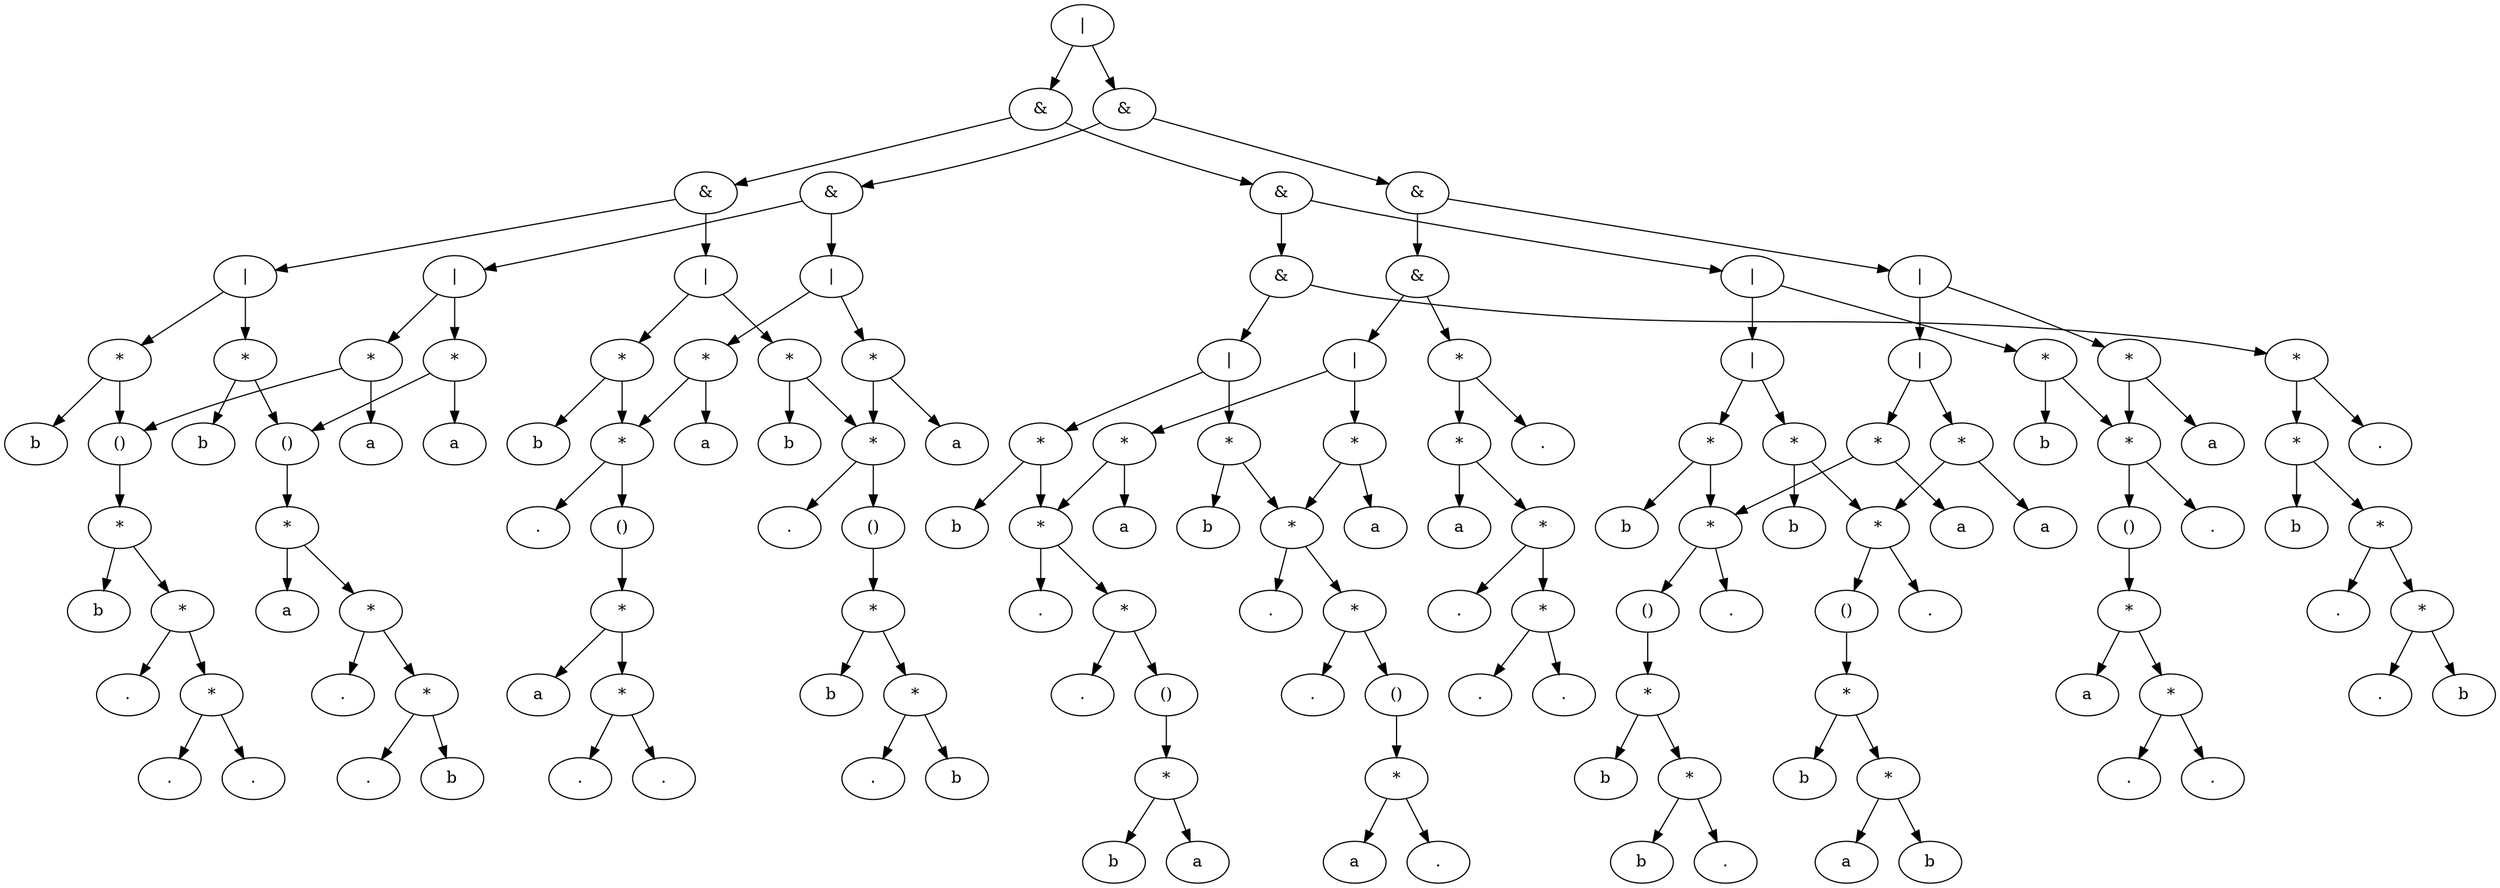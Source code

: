digraph G {
	node_1 [label="|"]
		node_1 -> node_2
		node_1 -> node_3
	node_3 [label="&"]
		node_3 -> node_4
		node_3 -> node_5
	node_5 [label="&"]
		node_5 -> node_6
		node_5 -> node_7
	node_7 [label="|"]
		node_7 -> node_8
		node_7 -> node_9
	node_9 [label="*"]
		node_9 -> node_10
		node_9 -> node_11
	node_11 [label="*"]
		node_11 -> node_12
		node_11 -> node_13
	node_13 [label="()"]
		node_13 -> node_14
	node_14 [label="*"]
		node_14 -> node_15
		node_14 -> node_16
	node_16 [label="*"]
		node_16 -> node_17
		node_16 -> node_18
	node_18[label="b"]
	node_17[label="."]
	node_15[label="b"]
	node_12[label="."]
	node_10[label="b"]
	node_8 [label="*"]
		node_8 -> node_19
		node_8 -> node_20
	node_20 [label="*"]
		node_20 -> node_21
		node_20 -> node_22
	node_22 [label="()"]
		node_22 -> node_23
	node_23 [label="*"]
		node_23 -> node_24
		node_23 -> node_25
	node_25 [label="*"]
		node_25 -> node_26
		node_25 -> node_27
	node_27[label="."]
	node_26[label="."]
	node_24[label="a"]
	node_21[label="."]
	node_19[label="b"]
	node_6 [label="|"]
		node_6 -> node_28
		node_6 -> node_29
	node_29 [label="*"]
		node_29 -> node_30
		node_29 -> node_31
	node_31 [label="()"]
		node_31 -> node_32
	node_32 [label="*"]
		node_32 -> node_33
		node_32 -> node_34
	node_34 [label="*"]
		node_34 -> node_35
		node_34 -> node_36
	node_36 [label="*"]
		node_36 -> node_37
		node_36 -> node_38
	node_38[label="."]
	node_37[label="."]
	node_35[label="."]
	node_33[label="b"]
	node_30[label="b"]
	node_28 [label="*"]
		node_28 -> node_39
		node_28 -> node_40
	node_40 [label="()"]
		node_40 -> node_41
	node_41 [label="*"]
		node_41 -> node_42
		node_41 -> node_43
	node_43 [label="*"]
		node_43 -> node_44
		node_43 -> node_45
	node_45 [label="*"]
		node_45 -> node_46
		node_45 -> node_47
	node_47[label="b"]
	node_46[label="."]
	node_44[label="."]
	node_42[label="a"]
	node_39[label="b"]
	node_4 [label="&"]
		node_4 -> node_48
		node_4 -> node_49
	node_49 [label="|"]
		node_49 -> node_50
		node_49 -> node_51
	node_51 [label="*"]
		node_51 -> node_52
		node_51 -> node_53
	node_53 [label="*"]
		node_53 -> node_54
		node_53 -> node_55
	node_55[label="."]
	node_54 [label="()"]
		node_54 -> node_56
	node_56 [label="*"]
		node_56 -> node_57
		node_56 -> node_58
	node_58 [label="*"]
		node_58 -> node_59
		node_58 -> node_60
	node_60[label="."]
	node_59[label="."]
	node_57[label="a"]
	node_52[label="b"]
	node_50 [label="|"]
		node_50 -> node_61
		node_50 -> node_62
	node_62 [label="*"]
		node_62 -> node_63
		node_62 -> node_64
	node_64 [label="*"]
		node_64 -> node_65
		node_64 -> node_66
	node_66[label="."]
	node_65 [label="()"]
		node_65 -> node_67
	node_67 [label="*"]
		node_67 -> node_68
		node_67 -> node_69
	node_69 [label="*"]
		node_69 -> node_70
		node_69 -> node_71
	node_71[label="b"]
	node_70[label="a"]
	node_68[label="b"]
	node_63[label="b"]
	node_61 [label="*"]
		node_61 -> node_72
		node_61 -> node_73
	node_73 [label="*"]
		node_73 -> node_74
		node_73 -> node_75
	node_75[label="."]
	node_74 [label="()"]
		node_74 -> node_76
	node_76 [label="*"]
		node_76 -> node_77
		node_76 -> node_78
	node_78 [label="*"]
		node_78 -> node_79
		node_78 -> node_80
	node_80[label="."]
	node_79[label="b"]
	node_77[label="b"]
	node_72[label="b"]
	node_48 [label="&"]
		node_48 -> node_81
		node_48 -> node_82
	node_82 [label="*"]
		node_82 -> node_83
		node_82 -> node_84
	node_84[label="."]
	node_83 [label="*"]
		node_83 -> node_85
		node_83 -> node_86
	node_86 [label="*"]
		node_86 -> node_87
		node_86 -> node_88
	node_88 [label="*"]
		node_88 -> node_89
		node_88 -> node_90
	node_90[label="b"]
	node_89[label="."]
	node_87[label="."]
	node_85[label="b"]
	node_81 [label="|"]
		node_81 -> node_91
		node_81 -> node_92
	node_92 [label="*"]
		node_92 -> node_93
		node_92 -> node_94
	node_94 [label="*"]
		node_94 -> node_95
		node_94 -> node_96
	node_96 [label="*"]
		node_96 -> node_97
		node_96 -> node_98
	node_98 [label="()"]
		node_98 -> node_99
	node_99 [label="*"]
		node_99 -> node_100
		node_99 -> node_101
	node_101[label="."]
	node_100[label="a"]
	node_97[label="."]
	node_95[label="."]
	node_93[label="b"]
	node_91 [label="*"]
		node_91 -> node_102
		node_91 -> node_103
	node_103 [label="*"]
		node_103 -> node_104
		node_103 -> node_105
	node_105 [label="*"]
		node_105 -> node_106
		node_105 -> node_107
	node_107 [label="()"]
		node_107 -> node_108
	node_108 [label="*"]
		node_108 -> node_109
		node_108 -> node_110
	node_110[label="a"]
	node_109[label="b"]
	node_106[label="."]
	node_104[label="."]
	node_102[label="b"]
	node_2 [label="&"]
		node_2 -> node_111
		node_2 -> node_112
	node_112 [label="&"]
		node_112 -> node_113
		node_112 -> node_114
	node_114 [label="|"]
		node_114 -> node_115
		node_114 -> node_116
	node_116 [label="*"]
		node_116 -> node_117
		node_116 -> node_53
	node_117[label="a"]
	node_115 [label="|"]
		node_115 -> node_118
		node_115 -> node_119
	node_119 [label="*"]
		node_119 -> node_120
		node_119 -> node_64
	node_120[label="a"]
	node_118 [label="*"]
		node_118 -> node_121
		node_118 -> node_73
	node_121[label="a"]
	node_113 [label="&"]
		node_113 -> node_122
		node_113 -> node_123
	node_123 [label="*"]
		node_123 -> node_124
		node_123 -> node_125
	node_125[label="."]
	node_124 [label="*"]
		node_124 -> node_126
		node_124 -> node_127
	node_127 [label="*"]
		node_127 -> node_128
		node_127 -> node_129
	node_129 [label="*"]
		node_129 -> node_130
		node_129 -> node_131
	node_131[label="."]
	node_130[label="."]
	node_128[label="."]
	node_126[label="a"]
	node_122 [label="|"]
		node_122 -> node_132
		node_122 -> node_133
	node_133 [label="*"]
		node_133 -> node_134
		node_133 -> node_94
	node_134[label="a"]
	node_132 [label="*"]
		node_132 -> node_135
		node_132 -> node_103
	node_135[label="a"]
	node_111 [label="&"]
		node_111 -> node_136
		node_111 -> node_137
	node_137 [label="|"]
		node_137 -> node_138
		node_137 -> node_139
	node_139 [label="*"]
		node_139 -> node_140
		node_139 -> node_11
	node_140[label="a"]
	node_138 [label="*"]
		node_138 -> node_141
		node_138 -> node_20
	node_141[label="a"]
	node_136 [label="|"]
		node_136 -> node_142
		node_136 -> node_143
	node_143 [label="*"]
		node_143 -> node_144
		node_143 -> node_40
	node_144[label="a"]
	node_142 [label="*"]
		node_142 -> node_145
		node_142 -> node_31
	node_145[label="a"]
}
